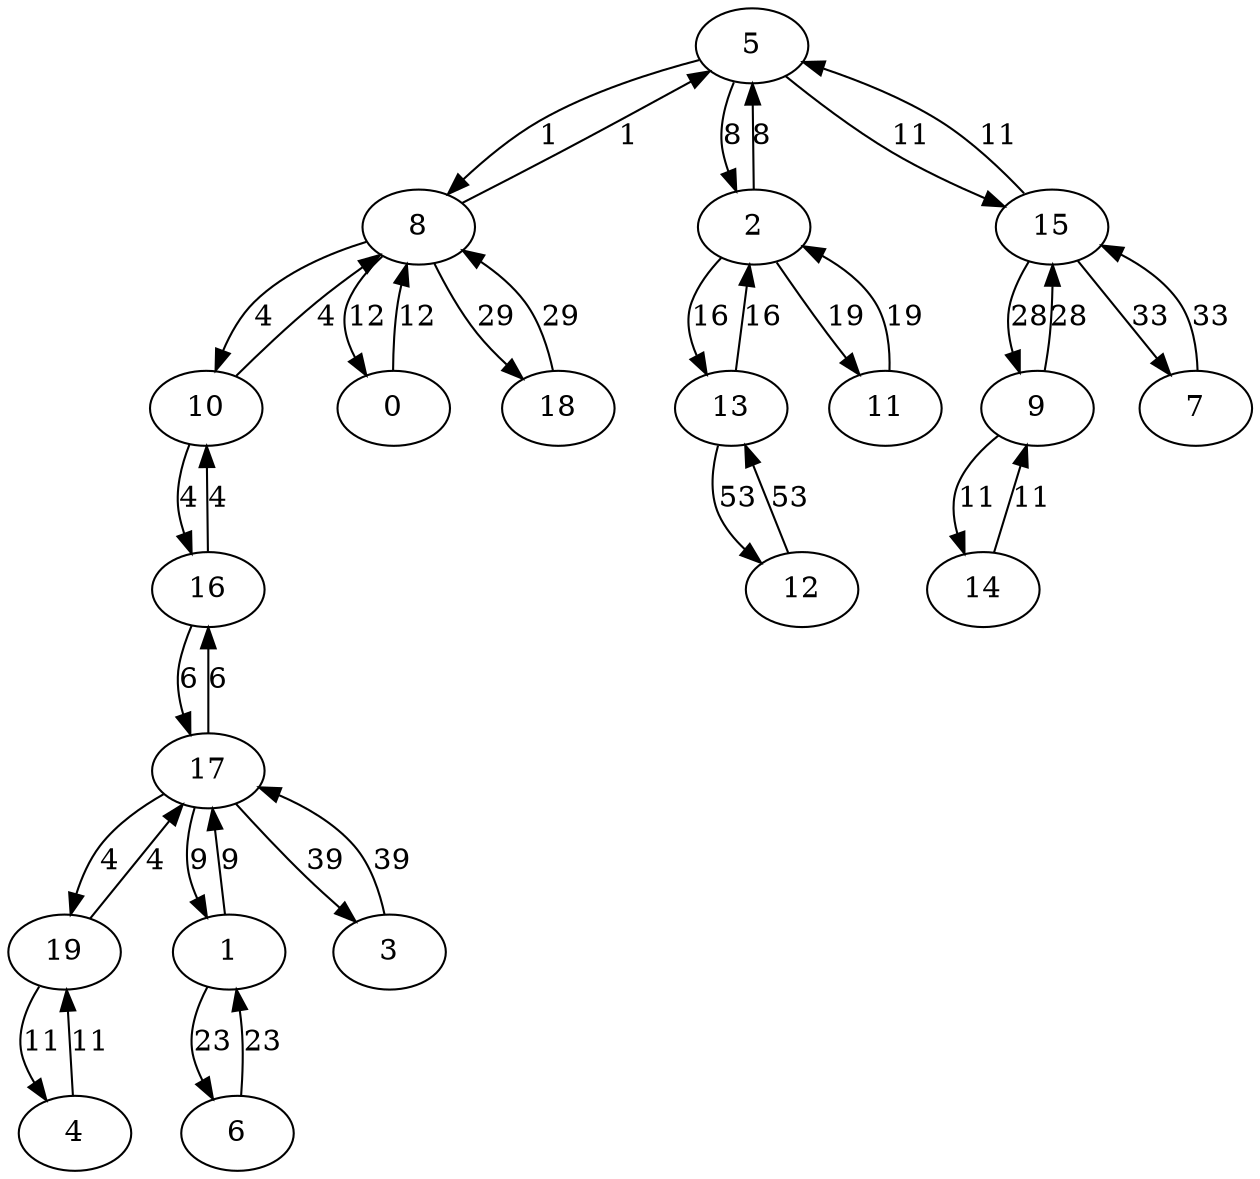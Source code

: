 digraph Geo20_PriMST {
5;8;10;16;17;19;2;1;15;4;0;13;11;6;9;14;18;7;3;12;5 -> 8 [label = 1];
8 -> 5 [label = 1];
10 -> 8 [label = 4];
8 -> 10 [label = 4];
16 -> 10 [label = 4];
10 -> 16 [label = 4];
17 -> 16 [label = 6];
16 -> 17 [label = 6];
19 -> 17 [label = 4];
17 -> 19 [label = 4];
2 -> 5 [label = 8];
5 -> 2 [label = 8];
1 -> 17 [label = 9];
17 -> 1 [label = 9];
15 -> 5 [label = 11];
5 -> 15 [label = 11];
4 -> 19 [label = 11];
19 -> 4 [label = 11];
0 -> 8 [label = 12];
8 -> 0 [label = 12];
13 -> 2 [label = 16];
2 -> 13 [label = 16];
11 -> 2 [label = 19];
2 -> 11 [label = 19];
6 -> 1 [label = 23];
1 -> 6 [label = 23];
15 -> 9 [label = 28];
9 -> 15 [label = 28];
14 -> 9 [label = 11];
9 -> 14 [label = 11];
18 -> 8 [label = 29];
8 -> 18 [label = 29];
15 -> 7 [label = 33];
7 -> 15 [label = 33];
3 -> 17 [label = 39];
17 -> 3 [label = 39];
13 -> 12 [label = 53];
12 -> 13 [label = 53];
}
